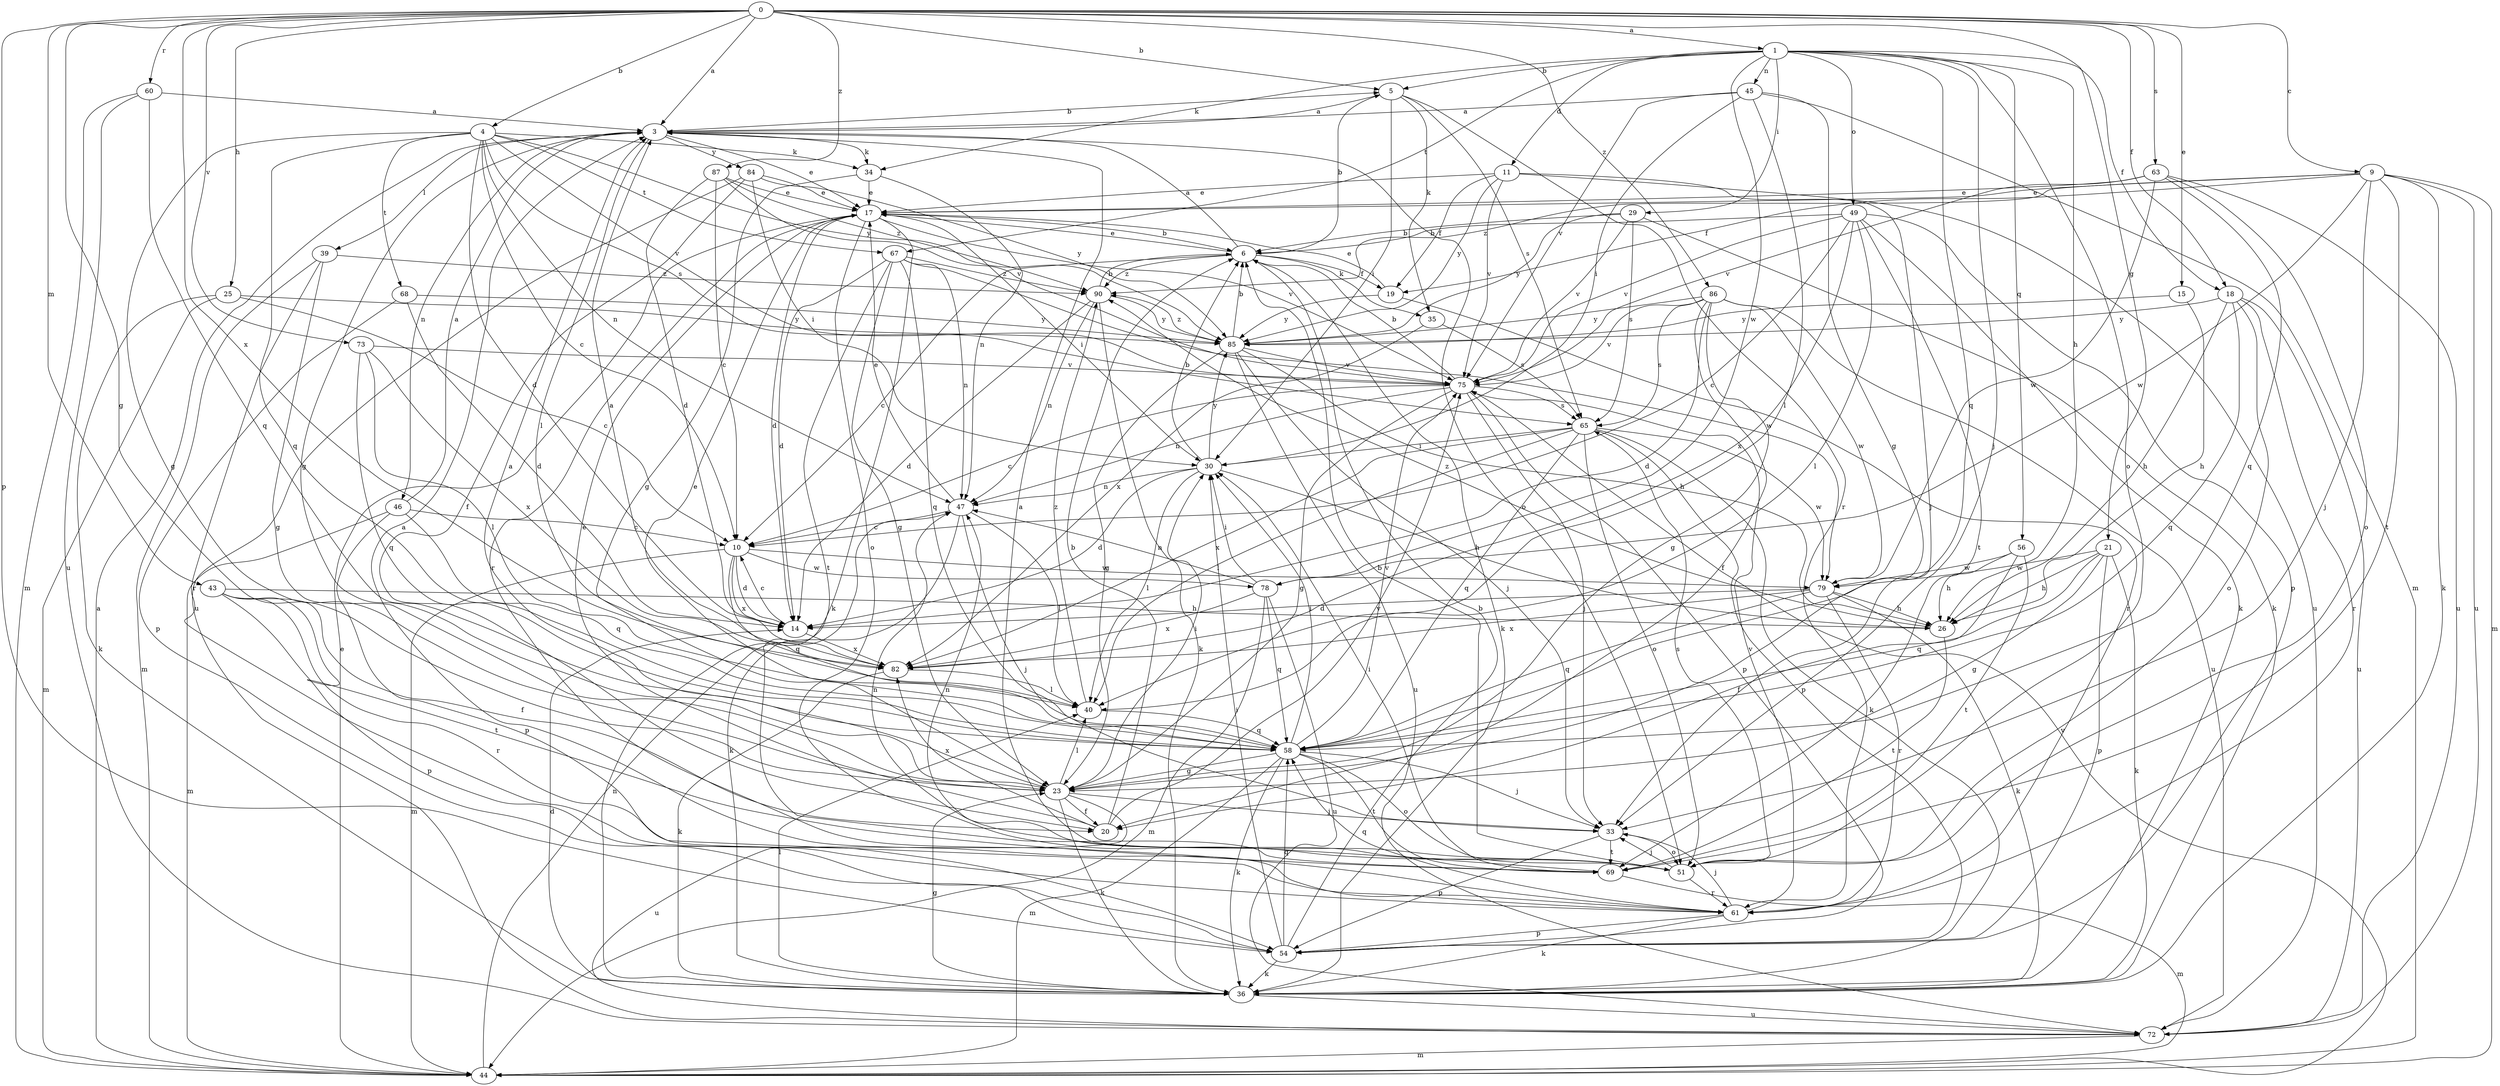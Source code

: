 strict digraph  {
0;
1;
3;
4;
5;
6;
9;
10;
11;
14;
15;
17;
18;
19;
20;
21;
23;
25;
26;
29;
30;
33;
34;
35;
36;
39;
40;
43;
44;
45;
46;
47;
49;
51;
54;
56;
58;
60;
61;
63;
65;
67;
68;
69;
72;
73;
75;
78;
79;
82;
84;
85;
86;
87;
90;
0 -> 1  [label=a];
0 -> 3  [label=a];
0 -> 4  [label=b];
0 -> 5  [label=b];
0 -> 9  [label=c];
0 -> 15  [label=e];
0 -> 18  [label=f];
0 -> 21  [label=g];
0 -> 23  [label=g];
0 -> 25  [label=h];
0 -> 43  [label=m];
0 -> 54  [label=p];
0 -> 60  [label=r];
0 -> 63  [label=s];
0 -> 73  [label=v];
0 -> 82  [label=x];
0 -> 86  [label=z];
0 -> 87  [label=z];
1 -> 5  [label=b];
1 -> 11  [label=d];
1 -> 18  [label=f];
1 -> 26  [label=h];
1 -> 29  [label=i];
1 -> 33  [label=j];
1 -> 34  [label=k];
1 -> 45  [label=n];
1 -> 49  [label=o];
1 -> 51  [label=o];
1 -> 56  [label=q];
1 -> 58  [label=q];
1 -> 67  [label=t];
1 -> 78  [label=w];
3 -> 5  [label=b];
3 -> 17  [label=e];
3 -> 23  [label=g];
3 -> 34  [label=k];
3 -> 39  [label=l];
3 -> 40  [label=l];
3 -> 46  [label=n];
3 -> 51  [label=o];
3 -> 84  [label=y];
4 -> 10  [label=c];
4 -> 14  [label=d];
4 -> 23  [label=g];
4 -> 34  [label=k];
4 -> 47  [label=n];
4 -> 58  [label=q];
4 -> 65  [label=s];
4 -> 67  [label=t];
4 -> 68  [label=t];
4 -> 75  [label=v];
4 -> 85  [label=y];
5 -> 3  [label=a];
5 -> 30  [label=i];
5 -> 35  [label=k];
5 -> 61  [label=r];
5 -> 65  [label=s];
6 -> 3  [label=a];
6 -> 5  [label=b];
6 -> 10  [label=c];
6 -> 17  [label=e];
6 -> 19  [label=f];
6 -> 35  [label=k];
6 -> 36  [label=k];
6 -> 90  [label=z];
9 -> 17  [label=e];
9 -> 19  [label=f];
9 -> 33  [label=j];
9 -> 36  [label=k];
9 -> 44  [label=m];
9 -> 69  [label=t];
9 -> 72  [label=u];
9 -> 78  [label=w];
9 -> 90  [label=z];
10 -> 14  [label=d];
10 -> 44  [label=m];
10 -> 58  [label=q];
10 -> 78  [label=w];
10 -> 79  [label=w];
10 -> 82  [label=x];
11 -> 17  [label=e];
11 -> 19  [label=f];
11 -> 33  [label=j];
11 -> 72  [label=u];
11 -> 75  [label=v];
11 -> 85  [label=y];
14 -> 10  [label=c];
14 -> 82  [label=x];
15 -> 26  [label=h];
15 -> 85  [label=y];
17 -> 6  [label=b];
17 -> 14  [label=d];
17 -> 30  [label=i];
17 -> 36  [label=k];
17 -> 51  [label=o];
17 -> 61  [label=r];
17 -> 75  [label=v];
18 -> 26  [label=h];
18 -> 51  [label=o];
18 -> 58  [label=q];
18 -> 61  [label=r];
18 -> 72  [label=u];
18 -> 85  [label=y];
19 -> 17  [label=e];
19 -> 61  [label=r];
19 -> 85  [label=y];
20 -> 6  [label=b];
20 -> 17  [label=e];
20 -> 75  [label=v];
20 -> 82  [label=x];
21 -> 23  [label=g];
21 -> 26  [label=h];
21 -> 36  [label=k];
21 -> 54  [label=p];
21 -> 58  [label=q];
21 -> 79  [label=w];
23 -> 3  [label=a];
23 -> 20  [label=f];
23 -> 30  [label=i];
23 -> 33  [label=j];
23 -> 36  [label=k];
23 -> 40  [label=l];
23 -> 72  [label=u];
25 -> 10  [label=c];
25 -> 36  [label=k];
25 -> 44  [label=m];
25 -> 85  [label=y];
26 -> 69  [label=t];
26 -> 90  [label=z];
29 -> 6  [label=b];
29 -> 36  [label=k];
29 -> 65  [label=s];
29 -> 75  [label=v];
29 -> 85  [label=y];
30 -> 6  [label=b];
30 -> 14  [label=d];
30 -> 26  [label=h];
30 -> 40  [label=l];
30 -> 47  [label=n];
30 -> 85  [label=y];
33 -> 51  [label=o];
33 -> 54  [label=p];
33 -> 69  [label=t];
34 -> 17  [label=e];
34 -> 23  [label=g];
34 -> 47  [label=n];
35 -> 65  [label=s];
35 -> 82  [label=x];
36 -> 14  [label=d];
36 -> 23  [label=g];
36 -> 40  [label=l];
36 -> 72  [label=u];
39 -> 23  [label=g];
39 -> 44  [label=m];
39 -> 61  [label=r];
39 -> 90  [label=z];
40 -> 58  [label=q];
40 -> 90  [label=z];
43 -> 20  [label=f];
43 -> 26  [label=h];
43 -> 54  [label=p];
43 -> 61  [label=r];
43 -> 69  [label=t];
44 -> 3  [label=a];
44 -> 17  [label=e];
44 -> 47  [label=n];
44 -> 75  [label=v];
45 -> 3  [label=a];
45 -> 23  [label=g];
45 -> 30  [label=i];
45 -> 40  [label=l];
45 -> 44  [label=m];
45 -> 75  [label=v];
46 -> 3  [label=a];
46 -> 10  [label=c];
46 -> 44  [label=m];
46 -> 54  [label=p];
46 -> 58  [label=q];
47 -> 10  [label=c];
47 -> 17  [label=e];
47 -> 33  [label=j];
47 -> 36  [label=k];
47 -> 40  [label=l];
49 -> 6  [label=b];
49 -> 10  [label=c];
49 -> 36  [label=k];
49 -> 40  [label=l];
49 -> 54  [label=p];
49 -> 69  [label=t];
49 -> 75  [label=v];
49 -> 82  [label=x];
51 -> 3  [label=a];
51 -> 6  [label=b];
51 -> 33  [label=j];
51 -> 47  [label=n];
51 -> 61  [label=r];
51 -> 65  [label=s];
54 -> 6  [label=b];
54 -> 30  [label=i];
54 -> 36  [label=k];
54 -> 58  [label=q];
56 -> 20  [label=f];
56 -> 26  [label=h];
56 -> 69  [label=t];
56 -> 79  [label=w];
58 -> 17  [label=e];
58 -> 23  [label=g];
58 -> 30  [label=i];
58 -> 33  [label=j];
58 -> 36  [label=k];
58 -> 44  [label=m];
58 -> 51  [label=o];
58 -> 69  [label=t];
58 -> 75  [label=v];
60 -> 3  [label=a];
60 -> 44  [label=m];
60 -> 58  [label=q];
60 -> 72  [label=u];
61 -> 3  [label=a];
61 -> 33  [label=j];
61 -> 36  [label=k];
61 -> 54  [label=p];
61 -> 58  [label=q];
61 -> 75  [label=v];
63 -> 17  [label=e];
63 -> 51  [label=o];
63 -> 58  [label=q];
63 -> 72  [label=u];
63 -> 75  [label=v];
63 -> 79  [label=w];
65 -> 30  [label=i];
65 -> 36  [label=k];
65 -> 40  [label=l];
65 -> 51  [label=o];
65 -> 54  [label=p];
65 -> 58  [label=q];
65 -> 79  [label=w];
65 -> 82  [label=x];
67 -> 14  [label=d];
67 -> 23  [label=g];
67 -> 47  [label=n];
67 -> 58  [label=q];
67 -> 69  [label=t];
67 -> 79  [label=w];
67 -> 90  [label=z];
68 -> 14  [label=d];
68 -> 54  [label=p];
68 -> 85  [label=y];
69 -> 30  [label=i];
69 -> 44  [label=m];
69 -> 47  [label=n];
72 -> 44  [label=m];
73 -> 40  [label=l];
73 -> 58  [label=q];
73 -> 75  [label=v];
73 -> 82  [label=x];
75 -> 6  [label=b];
75 -> 10  [label=c];
75 -> 23  [label=g];
75 -> 33  [label=j];
75 -> 47  [label=n];
75 -> 54  [label=p];
75 -> 65  [label=s];
78 -> 30  [label=i];
78 -> 44  [label=m];
78 -> 47  [label=n];
78 -> 58  [label=q];
78 -> 72  [label=u];
78 -> 82  [label=x];
79 -> 14  [label=d];
79 -> 26  [label=h];
79 -> 36  [label=k];
79 -> 58  [label=q];
79 -> 61  [label=r];
79 -> 82  [label=x];
82 -> 3  [label=a];
82 -> 36  [label=k];
82 -> 40  [label=l];
84 -> 17  [label=e];
84 -> 20  [label=f];
84 -> 30  [label=i];
84 -> 72  [label=u];
84 -> 85  [label=y];
85 -> 6  [label=b];
85 -> 23  [label=g];
85 -> 26  [label=h];
85 -> 33  [label=j];
85 -> 72  [label=u];
85 -> 75  [label=v];
85 -> 90  [label=z];
86 -> 14  [label=d];
86 -> 20  [label=f];
86 -> 23  [label=g];
86 -> 65  [label=s];
86 -> 72  [label=u];
86 -> 75  [label=v];
86 -> 79  [label=w];
86 -> 85  [label=y];
87 -> 10  [label=c];
87 -> 14  [label=d];
87 -> 17  [label=e];
87 -> 75  [label=v];
87 -> 90  [label=z];
90 -> 6  [label=b];
90 -> 14  [label=d];
90 -> 36  [label=k];
90 -> 47  [label=n];
90 -> 85  [label=y];
}
